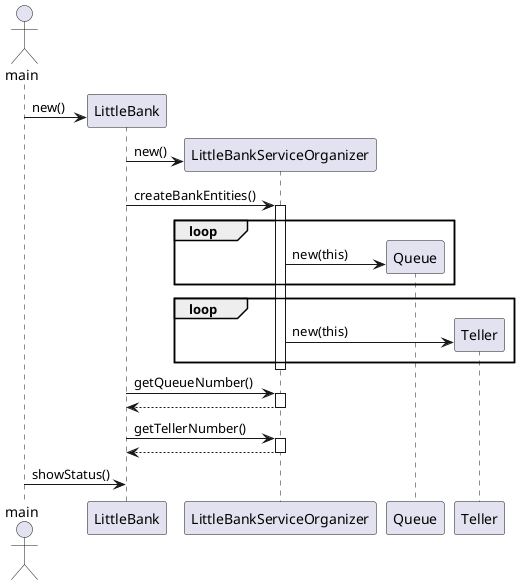 @startuml

actor main

create LittleBank
main -> LittleBank : new()

create LittleBankServiceOrganizer

LittleBank -> LittleBankServiceOrganizer : new()

LittleBank -> LittleBankServiceOrganizer : createBankEntities()

activate LittleBankServiceOrganizer

loop

    create Queue
    LittleBankServiceOrganizer -> Queue : new(this)

end

loop

    create Teller
    LittleBankServiceOrganizer -> Teller : new(this)

end

deactivate LittleBankServiceOrganizer

LittleBank -> LittleBankServiceOrganizer : getQueueNumber()

activate LittleBankServiceOrganizer

LittleBank <-- LittleBankServiceOrganizer

deactivate LittleBankServiceOrganizer

LittleBank -> LittleBankServiceOrganizer : getTellerNumber()

activate LittleBankServiceOrganizer

LittleBank <-- LittleBankServiceOrganizer

deactivate LittleBankServiceOrganizer

main -> LittleBank : showStatus()



@enduml